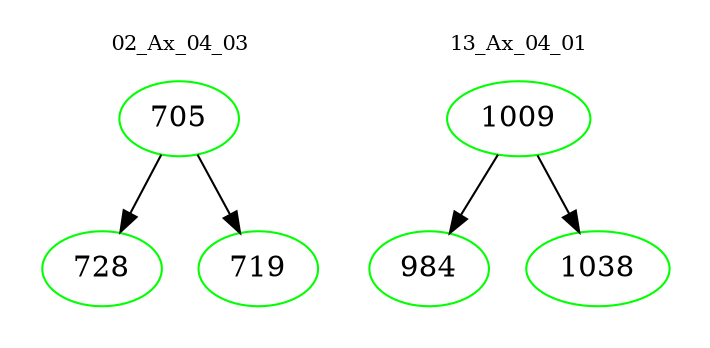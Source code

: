 digraph{
subgraph cluster_0 {
color = white
label = "02_Ax_04_03";
fontsize=10;
T0_705 [label="705", color="green"]
T0_705 -> T0_728 [color="black"]
T0_728 [label="728", color="green"]
T0_705 -> T0_719 [color="black"]
T0_719 [label="719", color="green"]
}
subgraph cluster_1 {
color = white
label = "13_Ax_04_01";
fontsize=10;
T1_1009 [label="1009", color="green"]
T1_1009 -> T1_984 [color="black"]
T1_984 [label="984", color="green"]
T1_1009 -> T1_1038 [color="black"]
T1_1038 [label="1038", color="green"]
}
}
